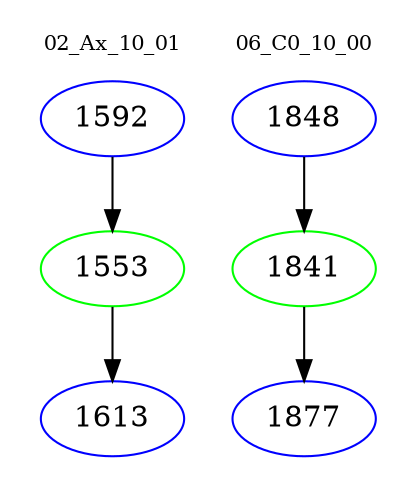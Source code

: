 digraph{
subgraph cluster_0 {
color = white
label = "02_Ax_10_01";
fontsize=10;
T0_1592 [label="1592", color="blue"]
T0_1592 -> T0_1553 [color="black"]
T0_1553 [label="1553", color="green"]
T0_1553 -> T0_1613 [color="black"]
T0_1613 [label="1613", color="blue"]
}
subgraph cluster_1 {
color = white
label = "06_C0_10_00";
fontsize=10;
T1_1848 [label="1848", color="blue"]
T1_1848 -> T1_1841 [color="black"]
T1_1841 [label="1841", color="green"]
T1_1841 -> T1_1877 [color="black"]
T1_1877 [label="1877", color="blue"]
}
}

